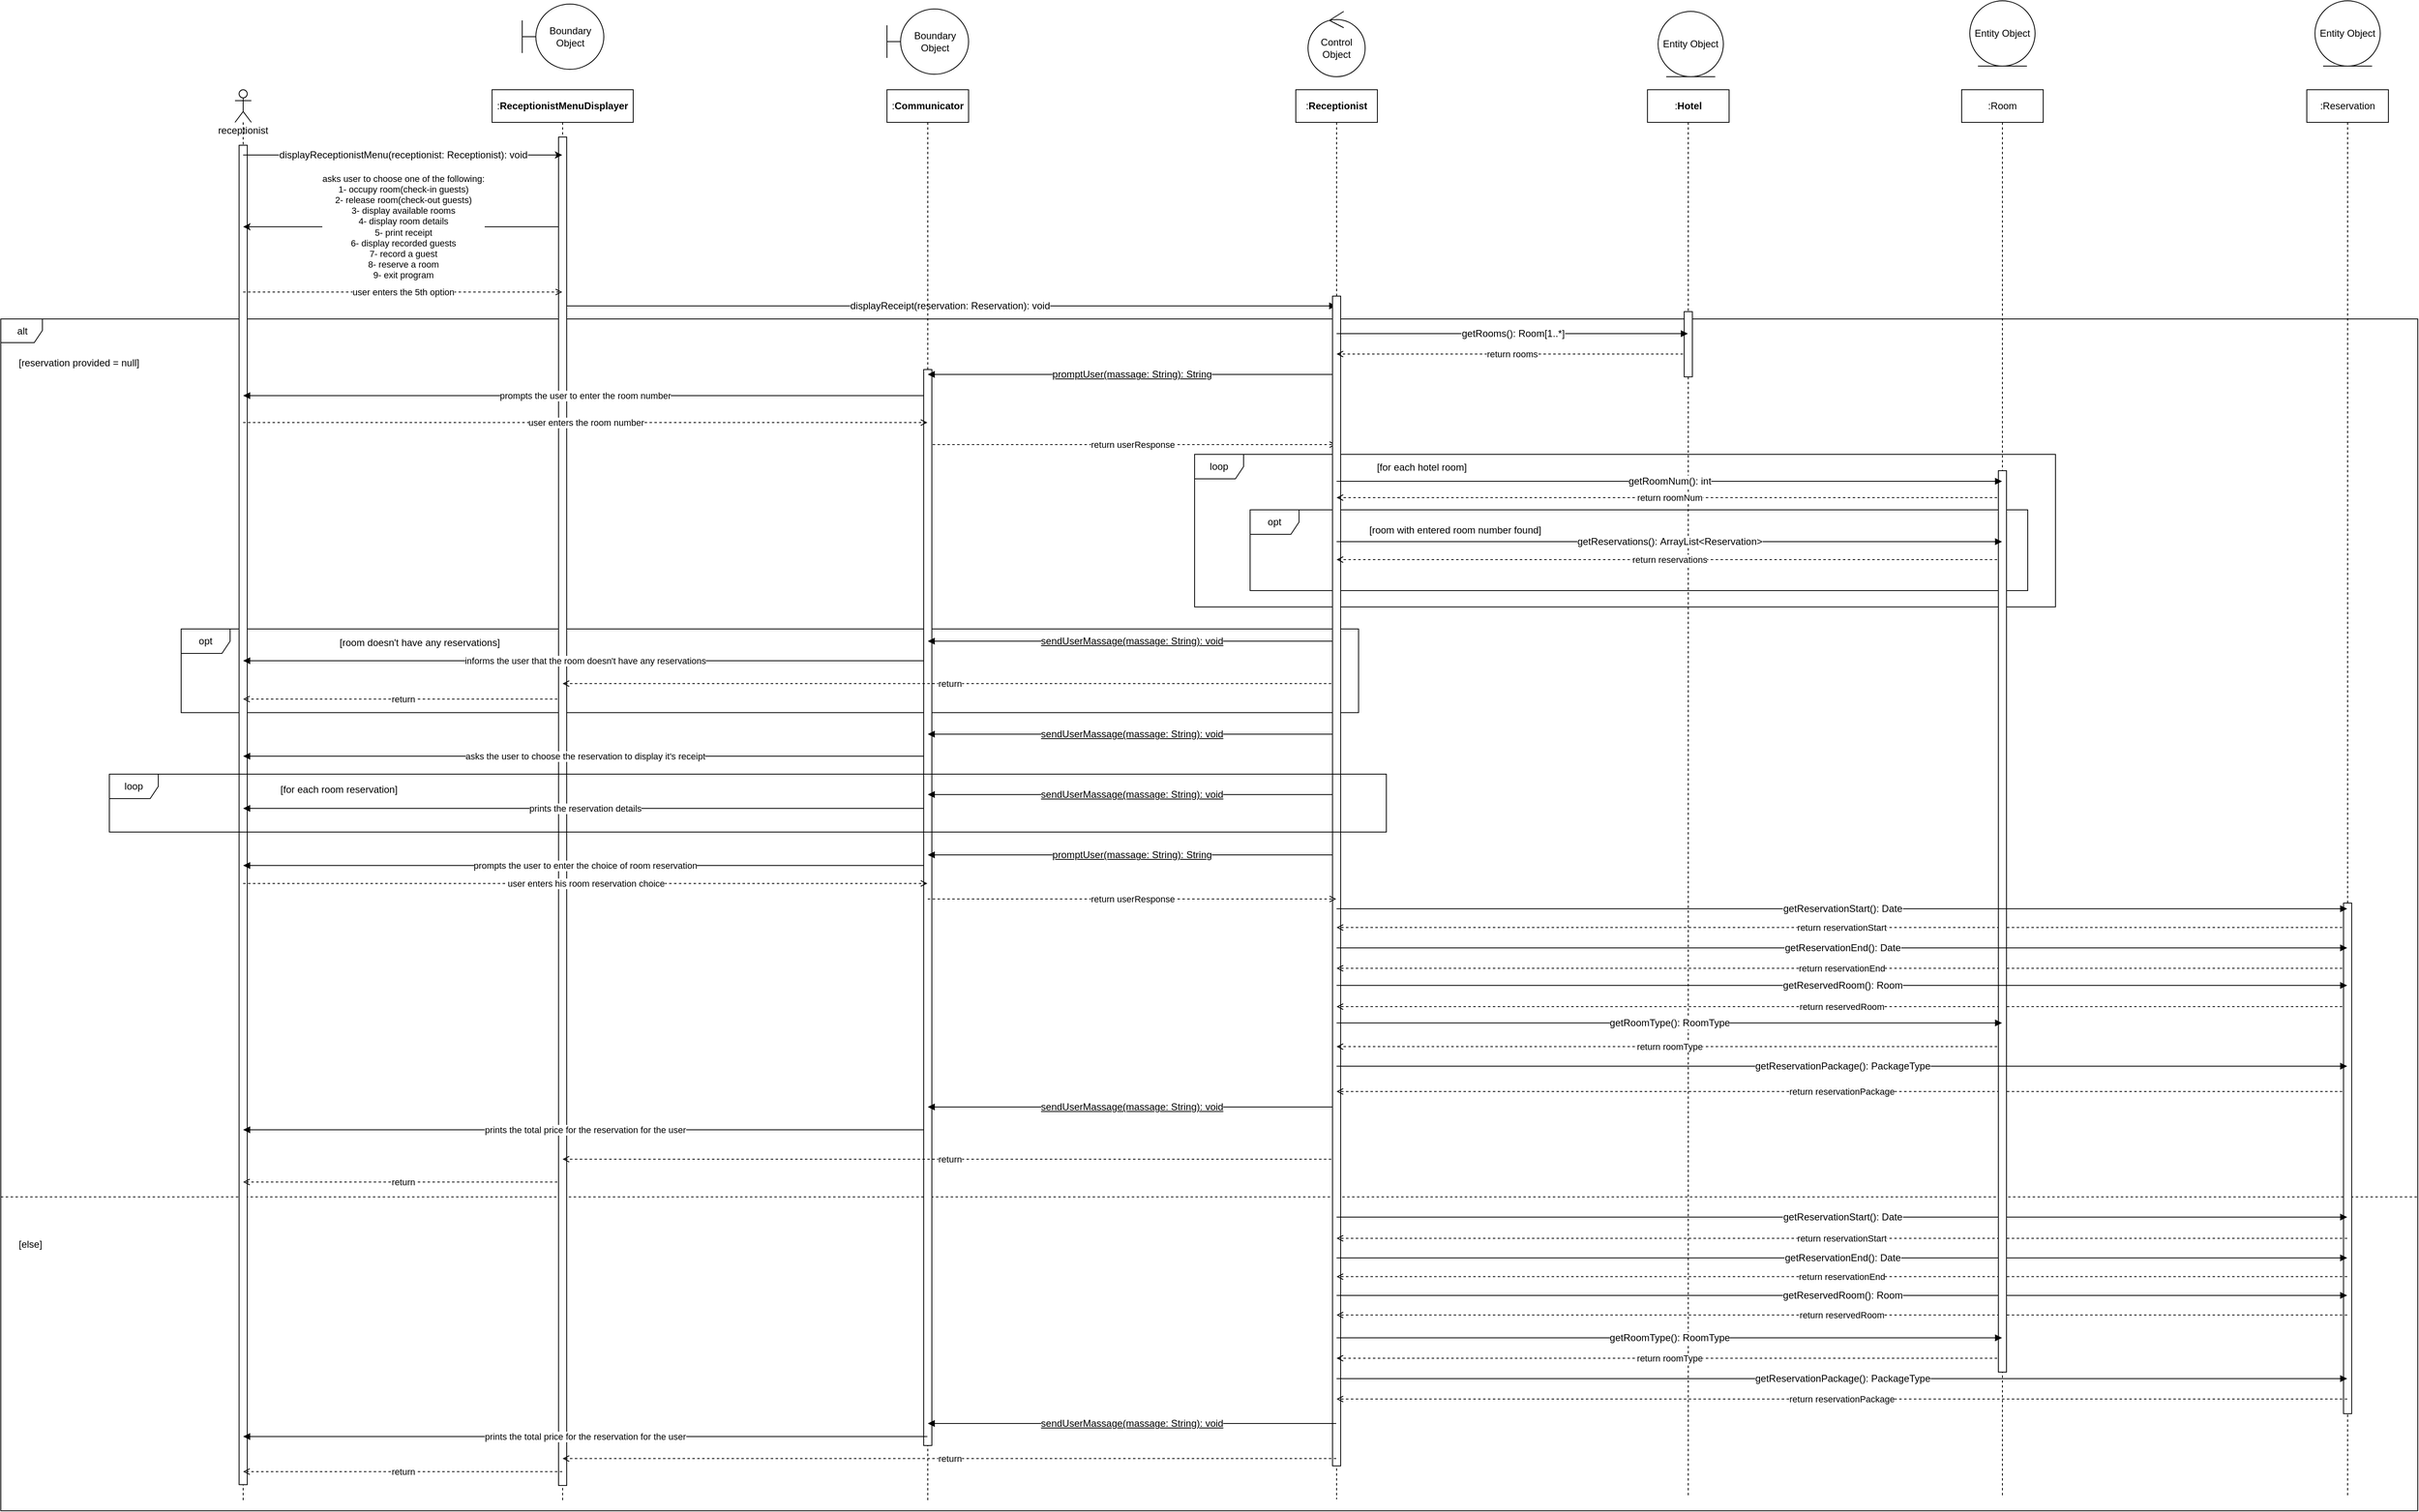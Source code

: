 <mxfile version="20.2.3" type="device"><diagram id="wBUtKPJTEC9K4eRgUvyv" name="Page-1"><mxGraphModel dx="1578" dy="605" grid="0" gridSize="10" guides="1" tooltips="1" connect="1" arrows="1" fold="1" page="0" pageScale="1" pageWidth="827" pageHeight="1169" math="0" shadow="0"><root><mxCell id="0"/><mxCell id="1" parent="0"/><mxCell id="-0Jy-vpwnU8zkboC0yej-22" value="loop" style="shape=umlFrame;whiteSpace=wrap;html=1;" vertex="1" parent="1"><mxGeometry x="1482" y="956" width="1055" height="187" as="geometry"/></mxCell><mxCell id="-0Jy-vpwnU8zkboC0yej-13" value="alt" style="shape=umlFrame;tabWidth=110;tabHeight=30;tabPosition=left;html=1;boundedLbl=1;labelInHeader=1;width=51;height=29;" vertex="1" parent="1"><mxGeometry x="19" y="790" width="2962" height="1461" as="geometry"/></mxCell><mxCell id="-0Jy-vpwnU8zkboC0yej-14" value="[reservation provided = null]" style="text" vertex="1" parent="-0Jy-vpwnU8zkboC0yej-13"><mxGeometry width="100" height="20" relative="1" as="geometry"><mxPoint x="20" y="40" as="offset"/></mxGeometry></mxCell><mxCell id="-0Jy-vpwnU8zkboC0yej-15" value="[else]" style="line;strokeWidth=1;dashed=1;labelPosition=center;verticalLabelPosition=bottom;align=left;verticalAlign=top;spacingLeft=20;spacingTop=15;" vertex="1" parent="-0Jy-vpwnU8zkboC0yej-13"><mxGeometry y="1047" width="2962" height="58.44" as="geometry"/></mxCell><mxCell id="-0Jy-vpwnU8zkboC0yej-23" value="[for each hotel room]" style="text;html=1;align=center;verticalAlign=middle;resizable=0;points=[];autosize=1;strokeColor=none;fillColor=none;" vertex="1" parent="-0Jy-vpwnU8zkboC0yej-13"><mxGeometry x="1677" y="169" width="128" height="26" as="geometry"/></mxCell><mxCell id="-0Jy-vpwnU8zkboC0yej-34" value="" style="group" vertex="1" connectable="0" parent="-0Jy-vpwnU8zkboC0yej-13"><mxGeometry x="221" y="380" width="1442.92" height="102.63" as="geometry"/></mxCell><mxCell id="-0Jy-vpwnU8zkboC0yej-32" value="opt" style="shape=umlFrame;whiteSpace=wrap;html=1;" vertex="1" parent="-0Jy-vpwnU8zkboC0yej-34"><mxGeometry width="1442.92" height="102.63" as="geometry"/></mxCell><mxCell id="-0Jy-vpwnU8zkboC0yej-33" value="[room doesn't have any reservations]" style="text;html=1;align=center;verticalAlign=middle;resizable=0;points=[];autosize=1;strokeColor=none;fillColor=none;" vertex="1" parent="-0Jy-vpwnU8zkboC0yej-34"><mxGeometry x="184.821" y="3.592" width="214" height="26" as="geometry"/></mxCell><mxCell id="-0Jy-vpwnU8zkboC0yej-29" value="" style="group" vertex="1" connectable="0" parent="-0Jy-vpwnU8zkboC0yej-13"><mxGeometry x="1531" y="234" width="953" height="99" as="geometry"/></mxCell><mxCell id="-0Jy-vpwnU8zkboC0yej-27" value="opt" style="shape=umlFrame;whiteSpace=wrap;html=1;" vertex="1" parent="-0Jy-vpwnU8zkboC0yej-29"><mxGeometry width="953.0" height="99.0" as="geometry"/></mxCell><mxCell id="-0Jy-vpwnU8zkboC0yej-28" value="[room with entered room number found]" style="text;html=1;align=center;verticalAlign=middle;resizable=0;points=[];autosize=1;strokeColor=none;fillColor=none;" vertex="1" parent="-0Jy-vpwnU8zkboC0yej-29"><mxGeometry x="136.262" y="12.185" width="229" height="26" as="geometry"/></mxCell><mxCell id="-0Jy-vpwnU8zkboC0yej-1" value="receptionist" style="shape=umlLifeline;participant=umlActor;perimeter=lifelinePerimeter;whiteSpace=wrap;html=1;container=1;collapsible=0;recursiveResize=0;verticalAlign=top;spacingTop=36;outlineConnect=0;" vertex="1" parent="1"><mxGeometry x="306" y="509" width="20" height="1731" as="geometry"/></mxCell><mxCell id="-0Jy-vpwnU8zkboC0yej-80" value="" style="html=1;points=[];perimeter=orthogonalPerimeter;" vertex="1" parent="-0Jy-vpwnU8zkboC0yej-1"><mxGeometry x="5" y="68" width="10" height="1642" as="geometry"/></mxCell><mxCell id="-0Jy-vpwnU8zkboC0yej-9" value="asks user to&amp;nbsp;choose one of the following:&lt;br&gt;1- occupy room(check-in guests)&lt;br&gt;2- release room(check-out guests)&lt;br&gt;3- display available rooms&lt;br&gt;4- display room details&lt;br&gt;5- print receipt&lt;br&gt;6- display recorded guests&lt;br&gt;7- record a guest&lt;br&gt;8- reserve a room&lt;br&gt;9- exit program" style="edgeStyle=none;rounded=0;orthogonalLoop=1;jettySize=auto;html=1;" edge="1" parent="1" source="-0Jy-vpwnU8zkboC0yej-2" target="-0Jy-vpwnU8zkboC0yej-1"><mxGeometry relative="1" as="geometry"><Array as="points"><mxPoint x="510" y="677"/></Array></mxGeometry></mxCell><mxCell id="-0Jy-vpwnU8zkboC0yej-11" value="&lt;span style=&quot;font-size: 12px; text-align: left;&quot;&gt;displayReceipt(reservation:&amp;nbsp;Reservation):&amp;nbsp;void&lt;/span&gt;" style="rounded=0;orthogonalLoop=1;jettySize=auto;html=1;endArrow=block;endFill=1;" edge="1" parent="1" source="-0Jy-vpwnU8zkboC0yej-2" target="-0Jy-vpwnU8zkboC0yej-4"><mxGeometry relative="1" as="geometry"><Array as="points"><mxPoint x="1164" y="774"/></Array></mxGeometry></mxCell><mxCell id="-0Jy-vpwnU8zkboC0yej-40" value="return" style="edgeStyle=none;rounded=0;orthogonalLoop=1;jettySize=auto;html=1;dashed=1;endArrow=open;endFill=0;" edge="1" parent="1" source="-0Jy-vpwnU8zkboC0yej-2" target="-0Jy-vpwnU8zkboC0yej-1"><mxGeometry relative="1" as="geometry"><Array as="points"><mxPoint x="538" y="1256"/></Array></mxGeometry></mxCell><mxCell id="-0Jy-vpwnU8zkboC0yej-65" value="return" style="edgeStyle=none;rounded=0;orthogonalLoop=1;jettySize=auto;html=1;endArrow=open;endFill=0;dashed=1;" edge="1" parent="1" source="-0Jy-vpwnU8zkboC0yej-2" target="-0Jy-vpwnU8zkboC0yej-1"><mxGeometry relative="1" as="geometry"><Array as="points"><mxPoint x="513" y="1848"/></Array></mxGeometry></mxCell><mxCell id="-0Jy-vpwnU8zkboC0yej-2" value=":&lt;span style=&quot;font-weight: 700;&quot;&gt;ReceptionistMenuDisplayer&lt;/span&gt;" style="shape=umlLifeline;perimeter=lifelinePerimeter;whiteSpace=wrap;html=1;container=1;collapsible=0;recursiveResize=0;outlineConnect=0;" vertex="1" parent="1"><mxGeometry x="621" y="509" width="173" height="1729" as="geometry"/></mxCell><mxCell id="-0Jy-vpwnU8zkboC0yej-81" value="" style="html=1;points=[];perimeter=orthogonalPerimeter;" vertex="1" parent="-0Jy-vpwnU8zkboC0yej-2"><mxGeometry x="81.5" y="58" width="10" height="1653" as="geometry"/></mxCell><mxCell id="-0Jy-vpwnU8zkboC0yej-19" value="prompts the user to enter the room number" style="edgeStyle=none;rounded=0;orthogonalLoop=1;jettySize=auto;html=1;endArrow=block;endFill=1;" edge="1" parent="1" source="-0Jy-vpwnU8zkboC0yej-3" target="-0Jy-vpwnU8zkboC0yej-1"><mxGeometry relative="1" as="geometry"><Array as="points"><mxPoint x="757" y="884"/></Array></mxGeometry></mxCell><mxCell id="-0Jy-vpwnU8zkboC0yej-21" value="return userResponse" style="edgeStyle=none;rounded=0;orthogonalLoop=1;jettySize=auto;html=1;dashed=1;endArrow=open;endFill=0;" edge="1" parent="1" source="-0Jy-vpwnU8zkboC0yej-3" target="-0Jy-vpwnU8zkboC0yej-4"><mxGeometry relative="1" as="geometry"><Array as="points"><mxPoint x="1403" y="944"/></Array></mxGeometry></mxCell><mxCell id="-0Jy-vpwnU8zkboC0yej-36" value="informs the user that the room doesn't have any reservations" style="edgeStyle=none;rounded=0;orthogonalLoop=1;jettySize=auto;html=1;endArrow=block;endFill=1;" edge="1" parent="1" source="-0Jy-vpwnU8zkboC0yej-3" target="-0Jy-vpwnU8zkboC0yej-1"><mxGeometry relative="1" as="geometry"><Array as="points"><mxPoint x="749" y="1209"/></Array></mxGeometry></mxCell><mxCell id="-0Jy-vpwnU8zkboC0yej-42" value="asks the user to choose the reservation to display it's receipt" style="edgeStyle=none;rounded=0;orthogonalLoop=1;jettySize=auto;html=1;endArrow=block;endFill=1;" edge="1" parent="1" source="-0Jy-vpwnU8zkboC0yej-3" target="-0Jy-vpwnU8zkboC0yej-1"><mxGeometry relative="1" as="geometry"><Array as="points"><mxPoint x="809" y="1326"/></Array></mxGeometry></mxCell><mxCell id="-0Jy-vpwnU8zkboC0yej-47" value="prints the reservation details" style="edgeStyle=none;rounded=0;orthogonalLoop=1;jettySize=auto;html=1;endArrow=block;endFill=1;" edge="1" parent="1" source="-0Jy-vpwnU8zkboC0yej-3" target="-0Jy-vpwnU8zkboC0yej-1"><mxGeometry relative="1" as="geometry"><Array as="points"><mxPoint x="713" y="1390"/></Array></mxGeometry></mxCell><mxCell id="-0Jy-vpwnU8zkboC0yej-49" value="prompts the user to enter the choice of room reservation" style="edgeStyle=none;rounded=0;orthogonalLoop=1;jettySize=auto;html=1;endArrow=block;endFill=1;" edge="1" parent="1" source="-0Jy-vpwnU8zkboC0yej-3" target="-0Jy-vpwnU8zkboC0yej-1"><mxGeometry relative="1" as="geometry"><Array as="points"><mxPoint x="741" y="1460"/></Array></mxGeometry></mxCell><mxCell id="-0Jy-vpwnU8zkboC0yej-63" value="prints the total price for the reservation for the user" style="edgeStyle=none;rounded=0;orthogonalLoop=1;jettySize=auto;html=1;endArrow=block;endFill=1;" edge="1" parent="1" source="-0Jy-vpwnU8zkboC0yej-3" target="-0Jy-vpwnU8zkboC0yej-1"><mxGeometry relative="1" as="geometry"><Array as="points"><mxPoint x="739" y="1784"/></Array></mxGeometry></mxCell><mxCell id="-0Jy-vpwnU8zkboC0yej-3" value=":&lt;span style=&quot;font-weight: 700;&quot;&gt;Communicator&lt;/span&gt;" style="shape=umlLifeline;perimeter=lifelinePerimeter;whiteSpace=wrap;html=1;container=1;collapsible=0;recursiveResize=0;outlineConnect=0;" vertex="1" parent="1"><mxGeometry x="1105" y="509" width="100" height="1730" as="geometry"/></mxCell><mxCell id="-0Jy-vpwnU8zkboC0yej-82" value="" style="html=1;points=[];perimeter=orthogonalPerimeter;" vertex="1" parent="-0Jy-vpwnU8zkboC0yej-3"><mxGeometry x="45" y="343" width="10" height="1319" as="geometry"/></mxCell><mxCell id="-0Jy-vpwnU8zkboC0yej-18" value="&lt;span style=&quot;font-size: 12px; text-align: left; text-decoration-line: underline;&quot;&gt;promptUser(massage:&amp;nbsp;String):&amp;nbsp;String&lt;/span&gt;" style="edgeStyle=none;rounded=0;orthogonalLoop=1;jettySize=auto;html=1;endArrow=block;endFill=1;" edge="1" parent="1" source="-0Jy-vpwnU8zkboC0yej-4" target="-0Jy-vpwnU8zkboC0yej-3"><mxGeometry relative="1" as="geometry"><Array as="points"><mxPoint x="1433" y="858"/></Array></mxGeometry></mxCell><mxCell id="-0Jy-vpwnU8zkboC0yej-35" value="&lt;span style=&quot;font-size: 12px; text-align: left; text-decoration-line: underline;&quot;&gt;sendUserMassage(massage: String): void&lt;/span&gt;" style="edgeStyle=none;rounded=0;orthogonalLoop=1;jettySize=auto;html=1;endArrow=block;endFill=1;" edge="1" parent="1" source="-0Jy-vpwnU8zkboC0yej-4" target="-0Jy-vpwnU8zkboC0yej-3"><mxGeometry relative="1" as="geometry"><Array as="points"><mxPoint x="1402" y="1185"/></Array></mxGeometry></mxCell><mxCell id="-0Jy-vpwnU8zkboC0yej-39" value="return" style="edgeStyle=none;rounded=0;orthogonalLoop=1;jettySize=auto;html=1;dashed=1;endArrow=open;endFill=0;" edge="1" parent="1" source="-0Jy-vpwnU8zkboC0yej-4" target="-0Jy-vpwnU8zkboC0yej-2"><mxGeometry relative="1" as="geometry"><Array as="points"><mxPoint x="1162" y="1237"/></Array></mxGeometry></mxCell><mxCell id="-0Jy-vpwnU8zkboC0yej-41" value="&lt;span style=&quot;font-size: 12px; text-align: left; text-decoration-line: underline;&quot;&gt;sendUserMassage(massage: String): void&lt;/span&gt;" style="edgeStyle=none;rounded=0;orthogonalLoop=1;jettySize=auto;html=1;endArrow=block;endFill=1;" edge="1" parent="1" source="-0Jy-vpwnU8zkboC0yej-4" target="-0Jy-vpwnU8zkboC0yej-3"><mxGeometry relative="1" as="geometry"><Array as="points"><mxPoint x="1400" y="1299"/></Array></mxGeometry></mxCell><mxCell id="-0Jy-vpwnU8zkboC0yej-46" value="&lt;span style=&quot;font-size: 12px; text-align: left; text-decoration-line: underline;&quot;&gt;sendUserMassage(massage: String): void&lt;/span&gt;" style="edgeStyle=none;rounded=0;orthogonalLoop=1;jettySize=auto;html=1;endArrow=block;endFill=1;" edge="1" parent="1" source="-0Jy-vpwnU8zkboC0yej-4" target="-0Jy-vpwnU8zkboC0yej-3"><mxGeometry relative="1" as="geometry"><Array as="points"><mxPoint x="1405" y="1373"/></Array></mxGeometry></mxCell><mxCell id="-0Jy-vpwnU8zkboC0yej-48" value="&lt;span style=&quot;font-size: 12px; text-align: left; text-decoration-line: underline;&quot;&gt;promptUser(massage:&amp;nbsp;String):&amp;nbsp;String&lt;/span&gt;" style="edgeStyle=none;rounded=0;orthogonalLoop=1;jettySize=auto;html=1;endArrow=block;endFill=1;" edge="1" parent="1" source="-0Jy-vpwnU8zkboC0yej-4" target="-0Jy-vpwnU8zkboC0yej-3"><mxGeometry relative="1" as="geometry"><Array as="points"><mxPoint x="1381" y="1447"/></Array></mxGeometry></mxCell><mxCell id="-0Jy-vpwnU8zkboC0yej-62" value="&lt;span style=&quot;font-size: 12px; text-align: left; text-decoration-line: underline;&quot;&gt;sendUserMassage(massage: String): void&lt;/span&gt;" style="edgeStyle=none;rounded=0;orthogonalLoop=1;jettySize=auto;html=1;endArrow=block;endFill=1;" edge="1" parent="1" source="-0Jy-vpwnU8zkboC0yej-4" target="-0Jy-vpwnU8zkboC0yej-3"><mxGeometry relative="1" as="geometry"><Array as="points"><mxPoint x="1398" y="1756"/></Array></mxGeometry></mxCell><mxCell id="-0Jy-vpwnU8zkboC0yej-64" value="return" style="edgeStyle=none;rounded=0;orthogonalLoop=1;jettySize=auto;html=1;endArrow=open;endFill=0;dashed=1;" edge="1" parent="1" source="-0Jy-vpwnU8zkboC0yej-4" target="-0Jy-vpwnU8zkboC0yej-2"><mxGeometry relative="1" as="geometry"><Array as="points"><mxPoint x="1170" y="1820"/></Array></mxGeometry></mxCell><mxCell id="-0Jy-vpwnU8zkboC0yej-4" value=":&lt;span style=&quot;font-weight: 700;&quot;&gt;Receptionist&lt;/span&gt;" style="shape=umlLifeline;perimeter=lifelinePerimeter;whiteSpace=wrap;html=1;container=1;collapsible=0;recursiveResize=0;outlineConnect=0;" vertex="1" parent="1"><mxGeometry x="1606" y="509" width="100" height="1728" as="geometry"/></mxCell><mxCell id="-0Jy-vpwnU8zkboC0yej-83" value="" style="html=1;points=[];perimeter=orthogonalPerimeter;" vertex="1" parent="-0Jy-vpwnU8zkboC0yej-4"><mxGeometry x="45" y="253" width="10" height="1434" as="geometry"/></mxCell><mxCell id="-0Jy-vpwnU8zkboC0yej-17" value="return rooms" style="edgeStyle=none;rounded=0;orthogonalLoop=1;jettySize=auto;html=1;endArrow=open;endFill=0;dashed=1;" edge="1" parent="1" source="-0Jy-vpwnU8zkboC0yej-5" target="-0Jy-vpwnU8zkboC0yej-4"><mxGeometry relative="1" as="geometry"><Array as="points"><mxPoint x="1904" y="833"/></Array></mxGeometry></mxCell><mxCell id="-0Jy-vpwnU8zkboC0yej-5" value=":&lt;span style=&quot;font-weight: 700;&quot;&gt;Hotel&lt;/span&gt;" style="shape=umlLifeline;perimeter=lifelinePerimeter;whiteSpace=wrap;html=1;container=1;collapsible=0;recursiveResize=0;outlineConnect=0;" vertex="1" parent="1"><mxGeometry x="2037" y="509" width="100" height="1725" as="geometry"/></mxCell><mxCell id="-0Jy-vpwnU8zkboC0yej-84" value="" style="html=1;points=[];perimeter=orthogonalPerimeter;" vertex="1" parent="-0Jy-vpwnU8zkboC0yej-5"><mxGeometry x="45" y="272" width="10" height="80" as="geometry"/></mxCell><mxCell id="-0Jy-vpwnU8zkboC0yej-26" value="return roomNum" style="edgeStyle=none;rounded=0;orthogonalLoop=1;jettySize=auto;html=1;endArrow=open;endFill=0;dashed=1;" edge="1" parent="1" source="-0Jy-vpwnU8zkboC0yej-6" target="-0Jy-vpwnU8zkboC0yej-4"><mxGeometry relative="1" as="geometry"><Array as="points"><mxPoint x="2066" y="1009"/></Array></mxGeometry></mxCell><mxCell id="-0Jy-vpwnU8zkboC0yej-31" value="return reservations" style="edgeStyle=none;rounded=0;orthogonalLoop=1;jettySize=auto;html=1;dashed=1;endArrow=open;endFill=0;" edge="1" parent="1" source="-0Jy-vpwnU8zkboC0yej-6" target="-0Jy-vpwnU8zkboC0yej-4"><mxGeometry relative="1" as="geometry"><Array as="points"><mxPoint x="2058" y="1085"/></Array></mxGeometry></mxCell><mxCell id="-0Jy-vpwnU8zkboC0yej-60" value="return roomType" style="edgeStyle=none;rounded=0;orthogonalLoop=1;jettySize=auto;html=1;endArrow=open;endFill=0;dashed=1;" edge="1" parent="1" source="-0Jy-vpwnU8zkboC0yej-6" target="-0Jy-vpwnU8zkboC0yej-4"><mxGeometry relative="1" as="geometry"><Array as="points"><mxPoint x="2150" y="1682"/></Array></mxGeometry></mxCell><mxCell id="-0Jy-vpwnU8zkboC0yej-6" value=":Room" style="shape=umlLifeline;perimeter=lifelinePerimeter;whiteSpace=wrap;html=1;container=1;collapsible=0;recursiveResize=0;outlineConnect=0;" vertex="1" parent="1"><mxGeometry x="2422" y="509" width="100" height="1723" as="geometry"/></mxCell><mxCell id="-0Jy-vpwnU8zkboC0yej-56" value="return reservationStart" style="edgeStyle=none;rounded=0;orthogonalLoop=1;jettySize=auto;html=1;endArrow=open;endFill=0;dashed=1;" edge="1" parent="1" source="-0Jy-vpwnU8zkboC0yej-7" target="-0Jy-vpwnU8zkboC0yej-4"><mxGeometry relative="1" as="geometry"><Array as="points"><mxPoint x="2277" y="1536"/></Array></mxGeometry></mxCell><mxCell id="-0Jy-vpwnU8zkboC0yej-57" value="return reservationEnd" style="edgeStyle=none;rounded=0;orthogonalLoop=1;jettySize=auto;html=1;endArrow=open;endFill=0;dashed=1;" edge="1" parent="1" source="-0Jy-vpwnU8zkboC0yej-7" target="-0Jy-vpwnU8zkboC0yej-4"><mxGeometry relative="1" as="geometry"><Array as="points"><mxPoint x="2286" y="1586"/></Array></mxGeometry></mxCell><mxCell id="-0Jy-vpwnU8zkboC0yej-58" value="return reservedRoom" style="edgeStyle=none;rounded=0;orthogonalLoop=1;jettySize=auto;html=1;endArrow=open;endFill=0;dashed=1;" edge="1" parent="1" source="-0Jy-vpwnU8zkboC0yej-7" target="-0Jy-vpwnU8zkboC0yej-4"><mxGeometry relative="1" as="geometry"><Array as="points"><mxPoint x="2273" y="1633"/></Array></mxGeometry></mxCell><mxCell id="-0Jy-vpwnU8zkboC0yej-61" value="return reservationPackage" style="edgeStyle=none;rounded=0;orthogonalLoop=1;jettySize=auto;html=1;endArrow=open;endFill=0;dashed=1;" edge="1" parent="1" source="-0Jy-vpwnU8zkboC0yej-7" target="-0Jy-vpwnU8zkboC0yej-4"><mxGeometry relative="1" as="geometry"><Array as="points"><mxPoint x="2260" y="1737"/></Array></mxGeometry></mxCell><mxCell id="-0Jy-vpwnU8zkboC0yej-7" value=":Reservation" style="shape=umlLifeline;perimeter=lifelinePerimeter;whiteSpace=wrap;html=1;container=1;collapsible=0;recursiveResize=0;outlineConnect=0;" vertex="1" parent="1"><mxGeometry x="2845" y="509" width="100" height="1723" as="geometry"/></mxCell><mxCell id="-0Jy-vpwnU8zkboC0yej-86" value="" style="html=1;points=[];perimeter=orthogonalPerimeter;" vertex="1" parent="-0Jy-vpwnU8zkboC0yej-7"><mxGeometry x="45" y="997" width="10" height="626" as="geometry"/></mxCell><mxCell id="-0Jy-vpwnU8zkboC0yej-43" value="loop" style="shape=umlFrame;whiteSpace=wrap;html=1;" vertex="1" parent="1"><mxGeometry x="152" y="1348" width="1565" height="71" as="geometry"/></mxCell><mxCell id="-0Jy-vpwnU8zkboC0yej-44" value="[for each room reservation]" style="text;html=1;align=center;verticalAlign=middle;resizable=0;points=[];autosize=1;strokeColor=none;fillColor=none;" vertex="1" parent="1"><mxGeometry x="352.003" y="1354" width="161" height="26" as="geometry"/></mxCell><mxCell id="-0Jy-vpwnU8zkboC0yej-66" value="&lt;span style=&quot;font-size: 12px; text-align: left;&quot;&gt;getReservationStart():&amp;nbsp;Date&lt;/span&gt;" style="rounded=0;orthogonalLoop=1;jettySize=auto;html=1;endArrow=block;endFill=1;" edge="1" parent="1" source="-0Jy-vpwnU8zkboC0yej-4" target="-0Jy-vpwnU8zkboC0yej-7"><mxGeometry relative="1" as="geometry"><mxPoint x="1664.962" y="1523.0" as="sourcePoint"/><mxPoint x="2904.5" y="1523.0" as="targetPoint"/><Array as="points"><mxPoint x="2275" y="1891"/></Array></mxGeometry></mxCell><mxCell id="-0Jy-vpwnU8zkboC0yej-67" value="return reservationStart" style="rounded=0;orthogonalLoop=1;jettySize=auto;html=1;endArrow=open;endFill=0;dashed=1;" edge="1" parent="1" source="-0Jy-vpwnU8zkboC0yej-7" target="-0Jy-vpwnU8zkboC0yej-4"><mxGeometry relative="1" as="geometry"><mxPoint x="2904.5" y="1546" as="sourcePoint"/><mxPoint x="1665.447" y="1546" as="targetPoint"/><Array as="points"><mxPoint x="2273" y="1917"/></Array></mxGeometry></mxCell><mxCell id="-0Jy-vpwnU8zkboC0yej-68" value="&lt;span style=&quot;font-size: 12px; text-align: left;&quot;&gt;getReservationEnd(): Date&lt;/span&gt;" style="rounded=0;orthogonalLoop=1;jettySize=auto;html=1;endArrow=block;endFill=1;" edge="1" parent="1" source="-0Jy-vpwnU8zkboC0yej-4" target="-0Jy-vpwnU8zkboC0yej-7"><mxGeometry relative="1" as="geometry"><mxPoint x="1665.63" y="1571" as="sourcePoint"/><mxPoint x="2904.5" y="1571" as="targetPoint"/><Array as="points"><mxPoint x="2275" y="1941"/></Array></mxGeometry></mxCell><mxCell id="-0Jy-vpwnU8zkboC0yej-69" value="return reservationEnd" style="rounded=0;orthogonalLoop=1;jettySize=auto;html=1;endArrow=open;endFill=0;dashed=1;" edge="1" parent="1" source="-0Jy-vpwnU8zkboC0yej-7" target="-0Jy-vpwnU8zkboC0yej-4"><mxGeometry relative="1" as="geometry"><mxPoint x="2904.5" y="1596" as="sourcePoint"/><mxPoint x="1665.63" y="1596" as="targetPoint"/><Array as="points"><mxPoint x="2278" y="1964"/></Array></mxGeometry></mxCell><mxCell id="-0Jy-vpwnU8zkboC0yej-70" value="&lt;span style=&quot;font-size: 12px; text-align: left;&quot;&gt;getReservedRoom(): Room&lt;/span&gt;" style="rounded=0;orthogonalLoop=1;jettySize=auto;html=1;endArrow=block;endFill=1;" edge="1" parent="1" source="-0Jy-vpwnU8zkboC0yej-4" target="-0Jy-vpwnU8zkboC0yej-7"><mxGeometry relative="1" as="geometry"><mxPoint x="1665.447" y="1617" as="sourcePoint"/><mxPoint x="2904.5" y="1617" as="targetPoint"/><Array as="points"><mxPoint x="2272" y="1987"/></Array></mxGeometry></mxCell><mxCell id="-0Jy-vpwnU8zkboC0yej-71" value="return reservedRoom" style="edgeStyle=none;rounded=0;orthogonalLoop=1;jettySize=auto;html=1;endArrow=open;endFill=0;dashed=1;" edge="1" parent="1" source="-0Jy-vpwnU8zkboC0yej-7" target="-0Jy-vpwnU8zkboC0yej-4"><mxGeometry relative="1" as="geometry"><mxPoint x="2904.5" y="1643" as="sourcePoint"/><mxPoint x="1665.447" y="1643" as="targetPoint"/><Array as="points"><mxPoint x="2274" y="2011"/></Array></mxGeometry></mxCell><mxCell id="-0Jy-vpwnU8zkboC0yej-73" value="return roomType" style="rounded=0;orthogonalLoop=1;jettySize=auto;html=1;endArrow=open;endFill=0;dashed=1;" edge="1" parent="1" source="-0Jy-vpwnU8zkboC0yej-6" target="-0Jy-vpwnU8zkboC0yej-4"><mxGeometry relative="1" as="geometry"><mxPoint x="2481.5" y="1692" as="sourcePoint"/><mxPoint x="1665.447" y="1692" as="targetPoint"/><Array as="points"><mxPoint x="2073" y="2064"/></Array></mxGeometry></mxCell><mxCell id="-0Jy-vpwnU8zkboC0yej-74" value="&lt;span style=&quot;font-size: 12px; text-align: left;&quot;&gt;getReservationPackage():&amp;nbsp;PackageType&lt;/span&gt;" style="rounded=0;orthogonalLoop=1;jettySize=auto;html=1;endArrow=block;endFill=1;" edge="1" parent="1" source="-0Jy-vpwnU8zkboC0yej-4" target="-0Jy-vpwnU8zkboC0yej-7"><mxGeometry relative="1" as="geometry"><mxPoint x="1665.447" y="1716" as="sourcePoint"/><mxPoint x="2904.5" y="1716" as="targetPoint"/><Array as="points"><mxPoint x="2279" y="2089"/></Array></mxGeometry></mxCell><mxCell id="-0Jy-vpwnU8zkboC0yej-75" value="return reservationPackage" style="rounded=0;orthogonalLoop=1;jettySize=auto;html=1;endArrow=open;endFill=0;dashed=1;" edge="1" parent="1" source="-0Jy-vpwnU8zkboC0yej-7" target="-0Jy-vpwnU8zkboC0yej-4"><mxGeometry relative="1" as="geometry"><mxPoint x="2904.5" y="1747" as="sourcePoint"/><mxPoint x="1665.447" y="1747" as="targetPoint"/><Array as="points"><mxPoint x="2275" y="2114"/></Array></mxGeometry></mxCell><mxCell id="-0Jy-vpwnU8zkboC0yej-76" value="&lt;span style=&quot;font-size: 12px; text-align: left; text-decoration-line: underline;&quot;&gt;sendUserMassage(massage: String): void&lt;/span&gt;" style="rounded=0;orthogonalLoop=1;jettySize=auto;html=1;endArrow=block;endFill=1;" edge="1" parent="1" source="-0Jy-vpwnU8zkboC0yej-4" target="-0Jy-vpwnU8zkboC0yej-3"><mxGeometry relative="1" as="geometry"><mxPoint x="1665.5" y="1766" as="sourcePoint"/><mxPoint x="1164.25" y="1766" as="targetPoint"/><Array as="points"><mxPoint x="1414" y="2144"/></Array></mxGeometry></mxCell><mxCell id="-0Jy-vpwnU8zkboC0yej-77" value="prints the total price for the reservation for the user" style="rounded=0;orthogonalLoop=1;jettySize=auto;html=1;endArrow=block;endFill=1;" edge="1" parent="1" source="-0Jy-vpwnU8zkboC0yej-3" target="-0Jy-vpwnU8zkboC0yej-1"><mxGeometry relative="1" as="geometry"><mxPoint x="1164.5" y="1794" as="sourcePoint"/><mxPoint x="325.25" y="1794" as="targetPoint"/><Array as="points"><mxPoint x="759" y="2160"/></Array></mxGeometry></mxCell><mxCell id="-0Jy-vpwnU8zkboC0yej-78" value="return" style="rounded=0;orthogonalLoop=1;jettySize=auto;html=1;endArrow=open;endFill=0;dashed=1;" edge="1" parent="1" source="-0Jy-vpwnU8zkboC0yej-4" target="-0Jy-vpwnU8zkboC0yej-2"><mxGeometry relative="1" as="geometry"><mxPoint x="1665.5" y="1830" as="sourcePoint"/><mxPoint x="716.75" y="1830" as="targetPoint"/><Array as="points"><mxPoint x="1186" y="2187"/></Array></mxGeometry></mxCell><mxCell id="-0Jy-vpwnU8zkboC0yej-79" value="return" style="rounded=0;orthogonalLoop=1;jettySize=auto;html=1;endArrow=open;endFill=0;dashed=1;" edge="1" parent="1" source="-0Jy-vpwnU8zkboC0yej-2" target="-0Jy-vpwnU8zkboC0yej-1"><mxGeometry relative="1" as="geometry"><mxPoint x="717" y="1858" as="sourcePoint"/><mxPoint x="325.25" y="1858" as="targetPoint"/><Array as="points"><mxPoint x="529" y="2203"/></Array></mxGeometry></mxCell><mxCell id="-0Jy-vpwnU8zkboC0yej-50" value="user enters his room reservation choice" style="edgeStyle=none;rounded=0;orthogonalLoop=1;jettySize=auto;html=1;endArrow=open;endFill=0;dashed=1;" edge="1" parent="1" source="-0Jy-vpwnU8zkboC0yej-1" target="-0Jy-vpwnU8zkboC0yej-3"><mxGeometry relative="1" as="geometry"><Array as="points"><mxPoint x="751" y="1482"/></Array></mxGeometry></mxCell><mxCell id="-0Jy-vpwnU8zkboC0yej-20" value="user enters the room number" style="edgeStyle=none;rounded=0;orthogonalLoop=1;jettySize=auto;html=1;endArrow=open;endFill=0;dashed=1;" edge="1" parent="1" source="-0Jy-vpwnU8zkboC0yej-1" target="-0Jy-vpwnU8zkboC0yej-3"><mxGeometry relative="1" as="geometry"><Array as="points"><mxPoint x="781" y="917"/></Array></mxGeometry></mxCell><mxCell id="-0Jy-vpwnU8zkboC0yej-10" value="user enters the 5th option" style="edgeStyle=none;rounded=0;orthogonalLoop=1;jettySize=auto;html=1;dashed=1;endArrow=open;endFill=0;" edge="1" parent="1" source="-0Jy-vpwnU8zkboC0yej-1" target="-0Jy-vpwnU8zkboC0yej-2"><mxGeometry relative="1" as="geometry"><Array as="points"><mxPoint x="530" y="757"/></Array></mxGeometry></mxCell><mxCell id="-0Jy-vpwnU8zkboC0yej-8" value="&lt;span style=&quot;font-size: 12px; text-align: left;&quot;&gt;displayReceptionistMenu(receptionist:&amp;nbsp;Receptionist):&amp;nbsp;void&lt;/span&gt;" style="rounded=0;orthogonalLoop=1;jettySize=auto;html=1;" edge="1" parent="1" source="-0Jy-vpwnU8zkboC0yej-1" target="-0Jy-vpwnU8zkboC0yej-2"><mxGeometry relative="1" as="geometry"><Array as="points"><mxPoint x="526" y="589"/></Array></mxGeometry></mxCell><mxCell id="-0Jy-vpwnU8zkboC0yej-51" value="return userResponse" style="edgeStyle=none;rounded=0;orthogonalLoop=1;jettySize=auto;html=1;endArrow=open;endFill=0;dashed=1;" edge="1" parent="1" source="-0Jy-vpwnU8zkboC0yej-3" target="-0Jy-vpwnU8zkboC0yej-4"><mxGeometry relative="1" as="geometry"><Array as="points"><mxPoint x="1397" y="1501"/></Array></mxGeometry></mxCell><mxCell id="-0Jy-vpwnU8zkboC0yej-16" value="&lt;span style=&quot;font-size: 12px; text-align: left;&quot;&gt;getRooms():&amp;nbsp;Room[1..*]&lt;/span&gt;" style="edgeStyle=none;rounded=0;orthogonalLoop=1;jettySize=auto;html=1;endArrow=block;endFill=1;" edge="1" parent="1" source="-0Jy-vpwnU8zkboC0yej-4" target="-0Jy-vpwnU8zkboC0yej-5"><mxGeometry relative="1" as="geometry"><Array as="points"><mxPoint x="1864" y="808"/></Array></mxGeometry></mxCell><mxCell id="-0Jy-vpwnU8zkboC0yej-85" value="" style="html=1;points=[];perimeter=orthogonalPerimeter;" vertex="1" parent="1"><mxGeometry x="2467" y="976" width="10" height="1105" as="geometry"/></mxCell><mxCell id="-0Jy-vpwnU8zkboC0yej-72" value="&lt;span style=&quot;font-size: 12px; text-align: left;&quot;&gt;getRoomType():&amp;nbsp;RoomType&lt;/span&gt;" style="rounded=0;orthogonalLoop=1;jettySize=auto;html=1;endArrow=block;endFill=1;" edge="1" parent="1" source="-0Jy-vpwnU8zkboC0yej-4" target="-0Jy-vpwnU8zkboC0yej-6"><mxGeometry relative="1" as="geometry"><mxPoint x="1665.447" y="1663" as="sourcePoint"/><mxPoint x="2481.5" y="1663" as="targetPoint"/><Array as="points"><mxPoint x="2084" y="2039"/></Array></mxGeometry></mxCell><mxCell id="-0Jy-vpwnU8zkboC0yej-59" value="&lt;span style=&quot;font-size: 12px; text-align: left;&quot;&gt;getRoomType():&amp;nbsp;RoomType&lt;/span&gt;" style="edgeStyle=none;rounded=0;orthogonalLoop=1;jettySize=auto;html=1;endArrow=block;endFill=1;" edge="1" parent="1" source="-0Jy-vpwnU8zkboC0yej-4" target="-0Jy-vpwnU8zkboC0yej-6"><mxGeometry relative="1" as="geometry"><Array as="points"><mxPoint x="2068" y="1653"/></Array></mxGeometry></mxCell><mxCell id="-0Jy-vpwnU8zkboC0yej-30" value="&lt;span style=&quot;font-size: 12px; text-align: left;&quot;&gt;getReservations():&amp;nbsp;ArrayList&amp;lt;Reservation&amp;gt;&lt;/span&gt;" style="edgeStyle=none;rounded=0;orthogonalLoop=1;jettySize=auto;html=1;endArrow=block;endFill=1;" edge="1" parent="1" source="-0Jy-vpwnU8zkboC0yej-4" target="-0Jy-vpwnU8zkboC0yej-6"><mxGeometry relative="1" as="geometry"><Array as="points"><mxPoint x="2096" y="1063"/></Array></mxGeometry></mxCell><mxCell id="-0Jy-vpwnU8zkboC0yej-25" value="&lt;span style=&quot;font-size: 12px; text-align: left;&quot;&gt;getRoomNum(): int&lt;/span&gt;" style="edgeStyle=none;rounded=0;orthogonalLoop=1;jettySize=auto;html=1;endArrow=block;endFill=1;" edge="1" parent="1" source="-0Jy-vpwnU8zkboC0yej-4" target="-0Jy-vpwnU8zkboC0yej-6"><mxGeometry relative="1" as="geometry"><Array as="points"><mxPoint x="2064" y="989"/></Array></mxGeometry></mxCell><mxCell id="-0Jy-vpwnU8zkboC0yej-55" value="&lt;span style=&quot;font-size: 12px; text-align: left;&quot;&gt;getReservationPackage():&amp;nbsp;PackageType&lt;/span&gt;" style="edgeStyle=none;rounded=0;orthogonalLoop=1;jettySize=auto;html=1;endArrow=block;endFill=1;" edge="1" parent="1" source="-0Jy-vpwnU8zkboC0yej-4" target="-0Jy-vpwnU8zkboC0yej-7"><mxGeometry relative="1" as="geometry"><Array as="points"><mxPoint x="2118" y="1706"/></Array></mxGeometry></mxCell><mxCell id="-0Jy-vpwnU8zkboC0yej-54" value="&lt;span style=&quot;font-size: 12px; text-align: left;&quot;&gt;getReservedRoom(): Room&lt;/span&gt;" style="edgeStyle=none;rounded=0;orthogonalLoop=1;jettySize=auto;html=1;endArrow=block;endFill=1;" edge="1" parent="1" source="-0Jy-vpwnU8zkboC0yej-4" target="-0Jy-vpwnU8zkboC0yej-7"><mxGeometry relative="1" as="geometry"><Array as="points"><mxPoint x="2274" y="1607"/></Array></mxGeometry></mxCell><mxCell id="-0Jy-vpwnU8zkboC0yej-53" value="&lt;span style=&quot;font-size: 12px; text-align: left;&quot;&gt;getReservationEnd(): Date&lt;/span&gt;" style="edgeStyle=none;rounded=0;orthogonalLoop=1;jettySize=auto;html=1;endArrow=block;endFill=1;" edge="1" parent="1" source="-0Jy-vpwnU8zkboC0yej-4" target="-0Jy-vpwnU8zkboC0yej-7"><mxGeometry relative="1" as="geometry"><Array as="points"><mxPoint x="2280" y="1561"/></Array></mxGeometry></mxCell><mxCell id="-0Jy-vpwnU8zkboC0yej-52" value="&lt;span style=&quot;font-size: 12px; text-align: left;&quot;&gt;getReservationStart():&amp;nbsp;Date&lt;/span&gt;" style="edgeStyle=none;rounded=0;orthogonalLoop=1;jettySize=auto;html=1;endArrow=block;endFill=1;" edge="1" parent="1" source="-0Jy-vpwnU8zkboC0yej-4" target="-0Jy-vpwnU8zkboC0yej-7"><mxGeometry relative="1" as="geometry"><Array as="points"><mxPoint x="2268" y="1513"/></Array></mxGeometry></mxCell><mxCell id="-0Jy-vpwnU8zkboC0yej-87" value="Boundary Object" style="shape=umlBoundary;whiteSpace=wrap;html=1;" vertex="1" parent="1"><mxGeometry x="658" y="404" width="100" height="80" as="geometry"/></mxCell><mxCell id="-0Jy-vpwnU8zkboC0yej-88" value="Boundary Object" style="shape=umlBoundary;whiteSpace=wrap;html=1;" vertex="1" parent="1"><mxGeometry x="1105" y="410" width="100" height="80" as="geometry"/></mxCell><mxCell id="-0Jy-vpwnU8zkboC0yej-89" value="Control Object" style="ellipse;shape=umlControl;whiteSpace=wrap;html=1;" vertex="1" parent="1"><mxGeometry x="1621" y="413" width="70" height="80" as="geometry"/></mxCell><mxCell id="-0Jy-vpwnU8zkboC0yej-90" value="Entity Object" style="ellipse;shape=umlEntity;whiteSpace=wrap;html=1;" vertex="1" parent="1"><mxGeometry x="2050" y="413" width="80" height="80" as="geometry"/></mxCell><mxCell id="-0Jy-vpwnU8zkboC0yej-91" value="Entity Object" style="ellipse;shape=umlEntity;whiteSpace=wrap;html=1;" vertex="1" parent="1"><mxGeometry x="2432" y="400" width="80" height="80" as="geometry"/></mxCell><mxCell id="-0Jy-vpwnU8zkboC0yej-92" value="Entity Object" style="ellipse;shape=umlEntity;whiteSpace=wrap;html=1;" vertex="1" parent="1"><mxGeometry x="2855" y="400" width="80" height="80" as="geometry"/></mxCell></root></mxGraphModel></diagram></mxfile>